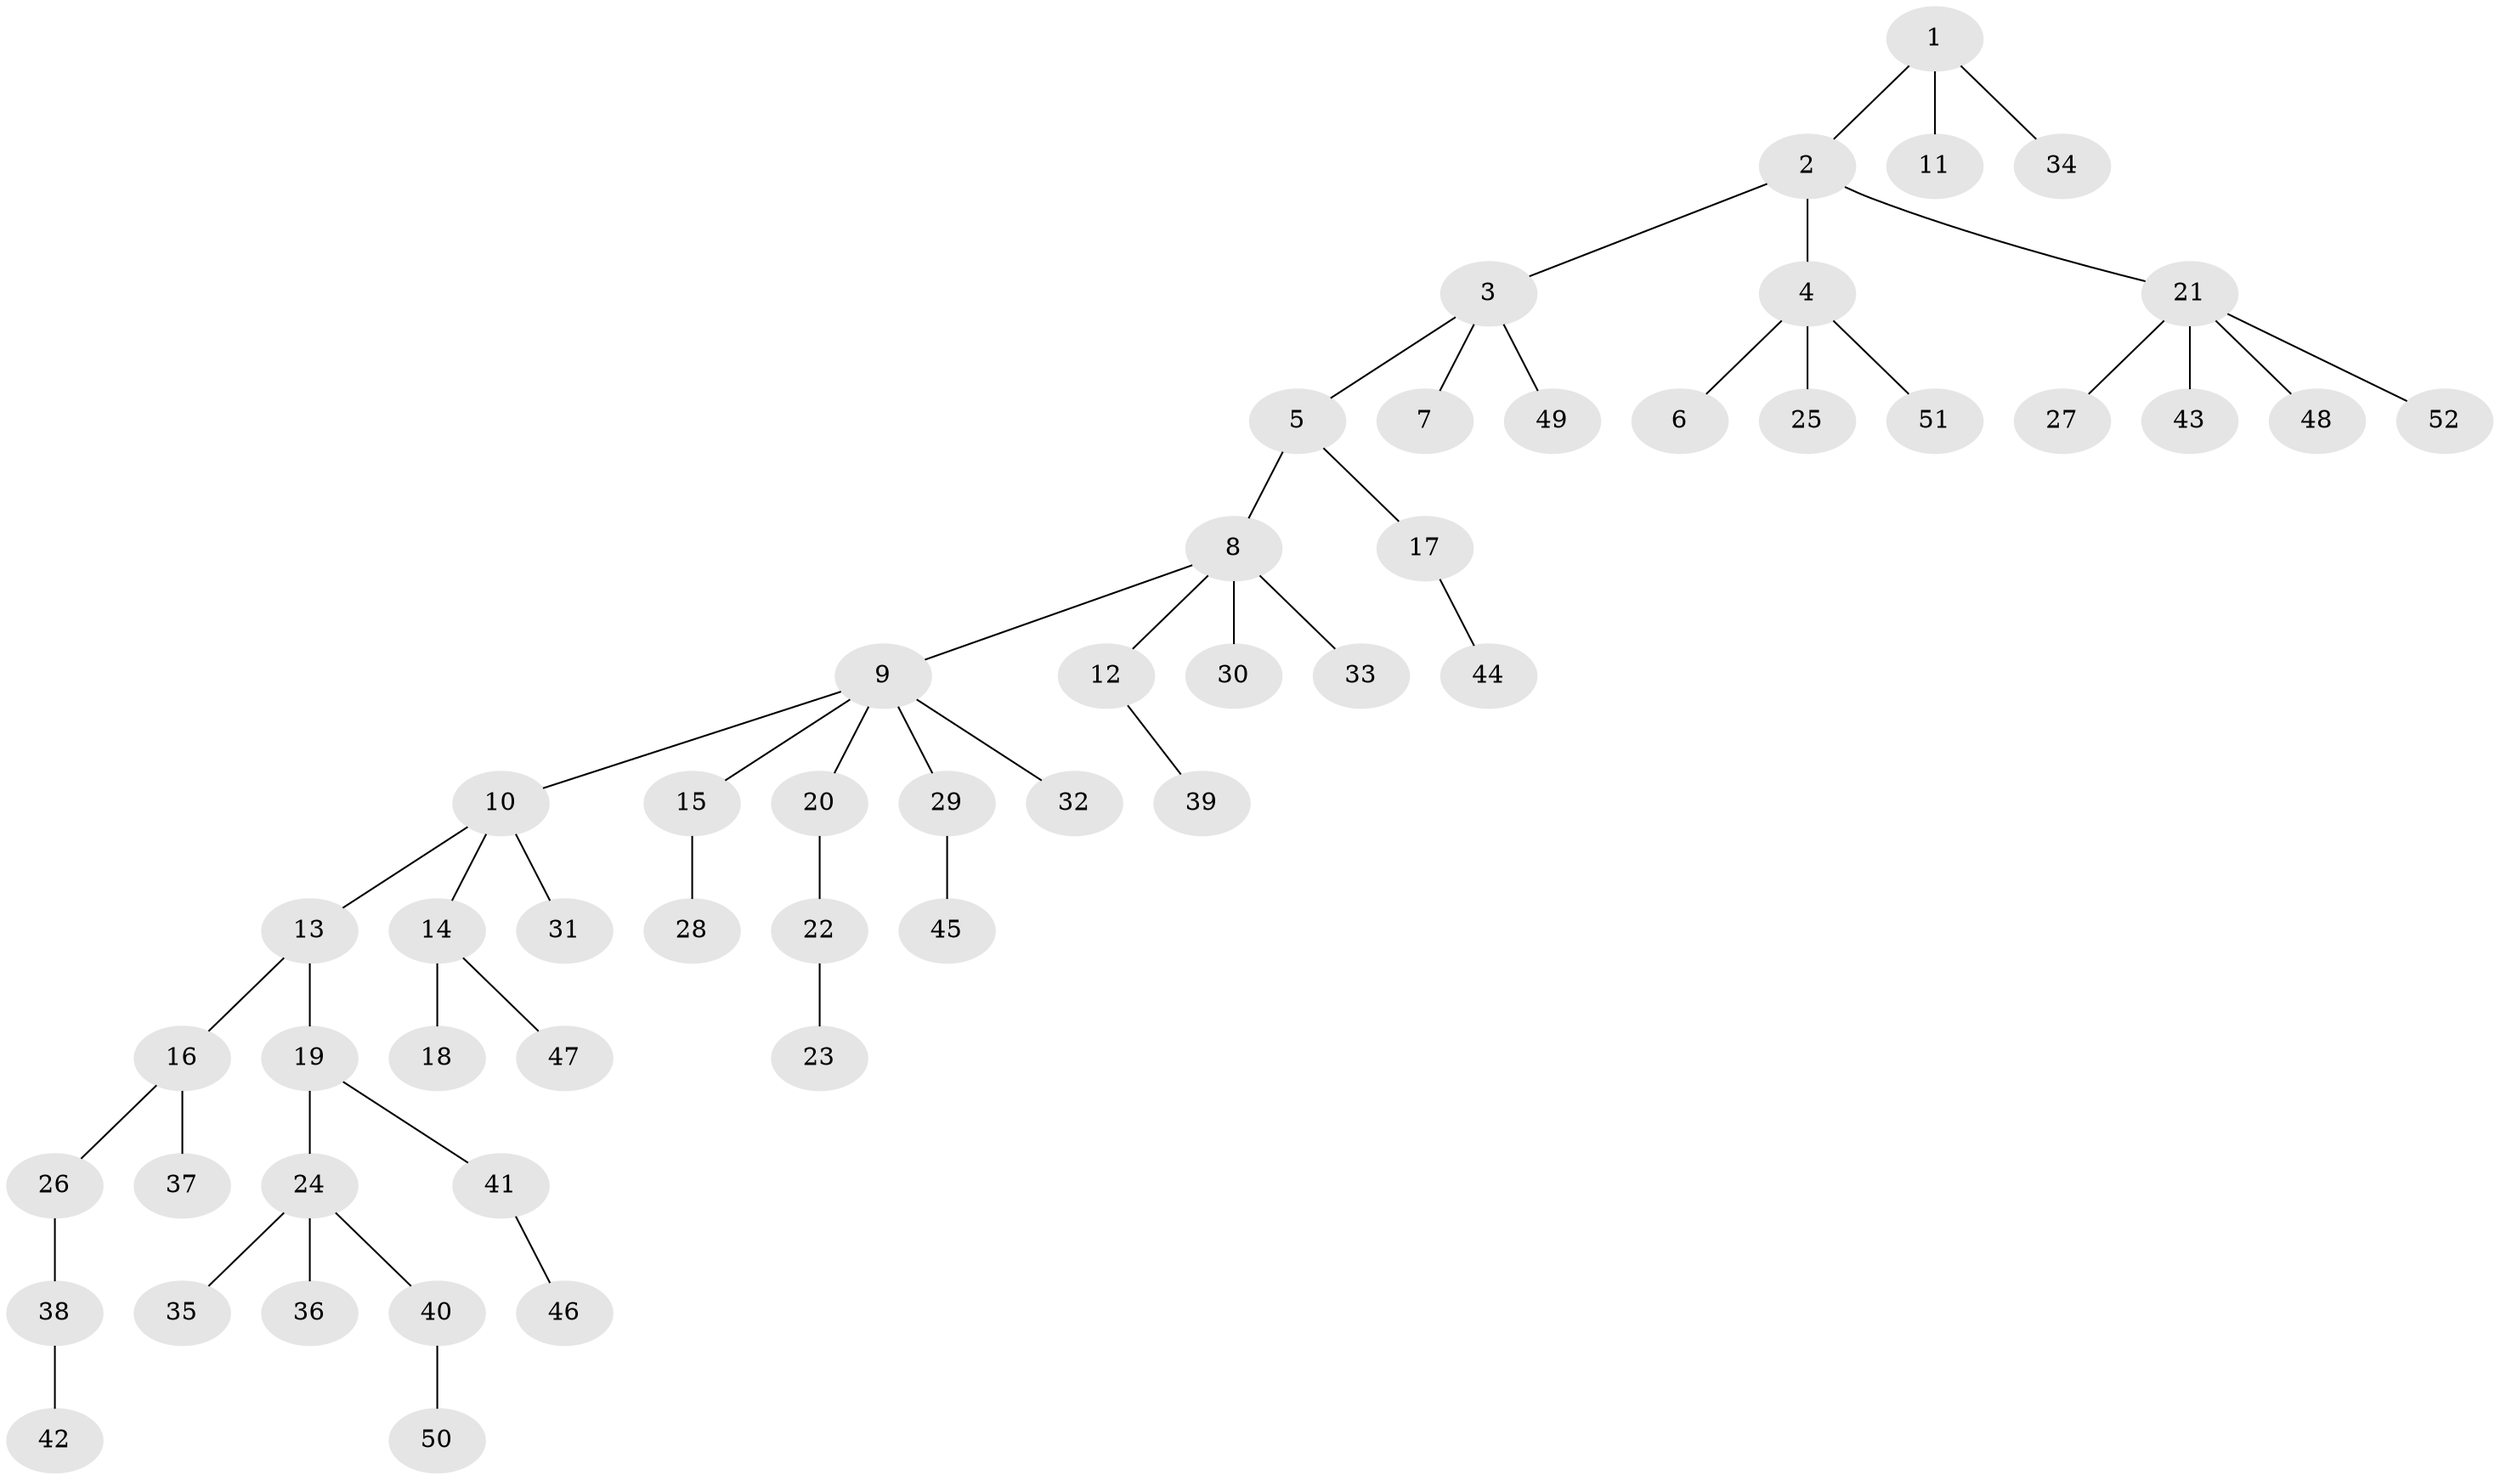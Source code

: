 // Generated by graph-tools (version 1.1) at 2025/36/03/09/25 02:36:44]
// undirected, 52 vertices, 51 edges
graph export_dot {
graph [start="1"]
  node [color=gray90,style=filled];
  1;
  2;
  3;
  4;
  5;
  6;
  7;
  8;
  9;
  10;
  11;
  12;
  13;
  14;
  15;
  16;
  17;
  18;
  19;
  20;
  21;
  22;
  23;
  24;
  25;
  26;
  27;
  28;
  29;
  30;
  31;
  32;
  33;
  34;
  35;
  36;
  37;
  38;
  39;
  40;
  41;
  42;
  43;
  44;
  45;
  46;
  47;
  48;
  49;
  50;
  51;
  52;
  1 -- 2;
  1 -- 11;
  1 -- 34;
  2 -- 3;
  2 -- 4;
  2 -- 21;
  3 -- 5;
  3 -- 7;
  3 -- 49;
  4 -- 6;
  4 -- 25;
  4 -- 51;
  5 -- 8;
  5 -- 17;
  8 -- 9;
  8 -- 12;
  8 -- 30;
  8 -- 33;
  9 -- 10;
  9 -- 15;
  9 -- 20;
  9 -- 29;
  9 -- 32;
  10 -- 13;
  10 -- 14;
  10 -- 31;
  12 -- 39;
  13 -- 16;
  13 -- 19;
  14 -- 18;
  14 -- 47;
  15 -- 28;
  16 -- 26;
  16 -- 37;
  17 -- 44;
  19 -- 24;
  19 -- 41;
  20 -- 22;
  21 -- 27;
  21 -- 43;
  21 -- 48;
  21 -- 52;
  22 -- 23;
  24 -- 35;
  24 -- 36;
  24 -- 40;
  26 -- 38;
  29 -- 45;
  38 -- 42;
  40 -- 50;
  41 -- 46;
}
